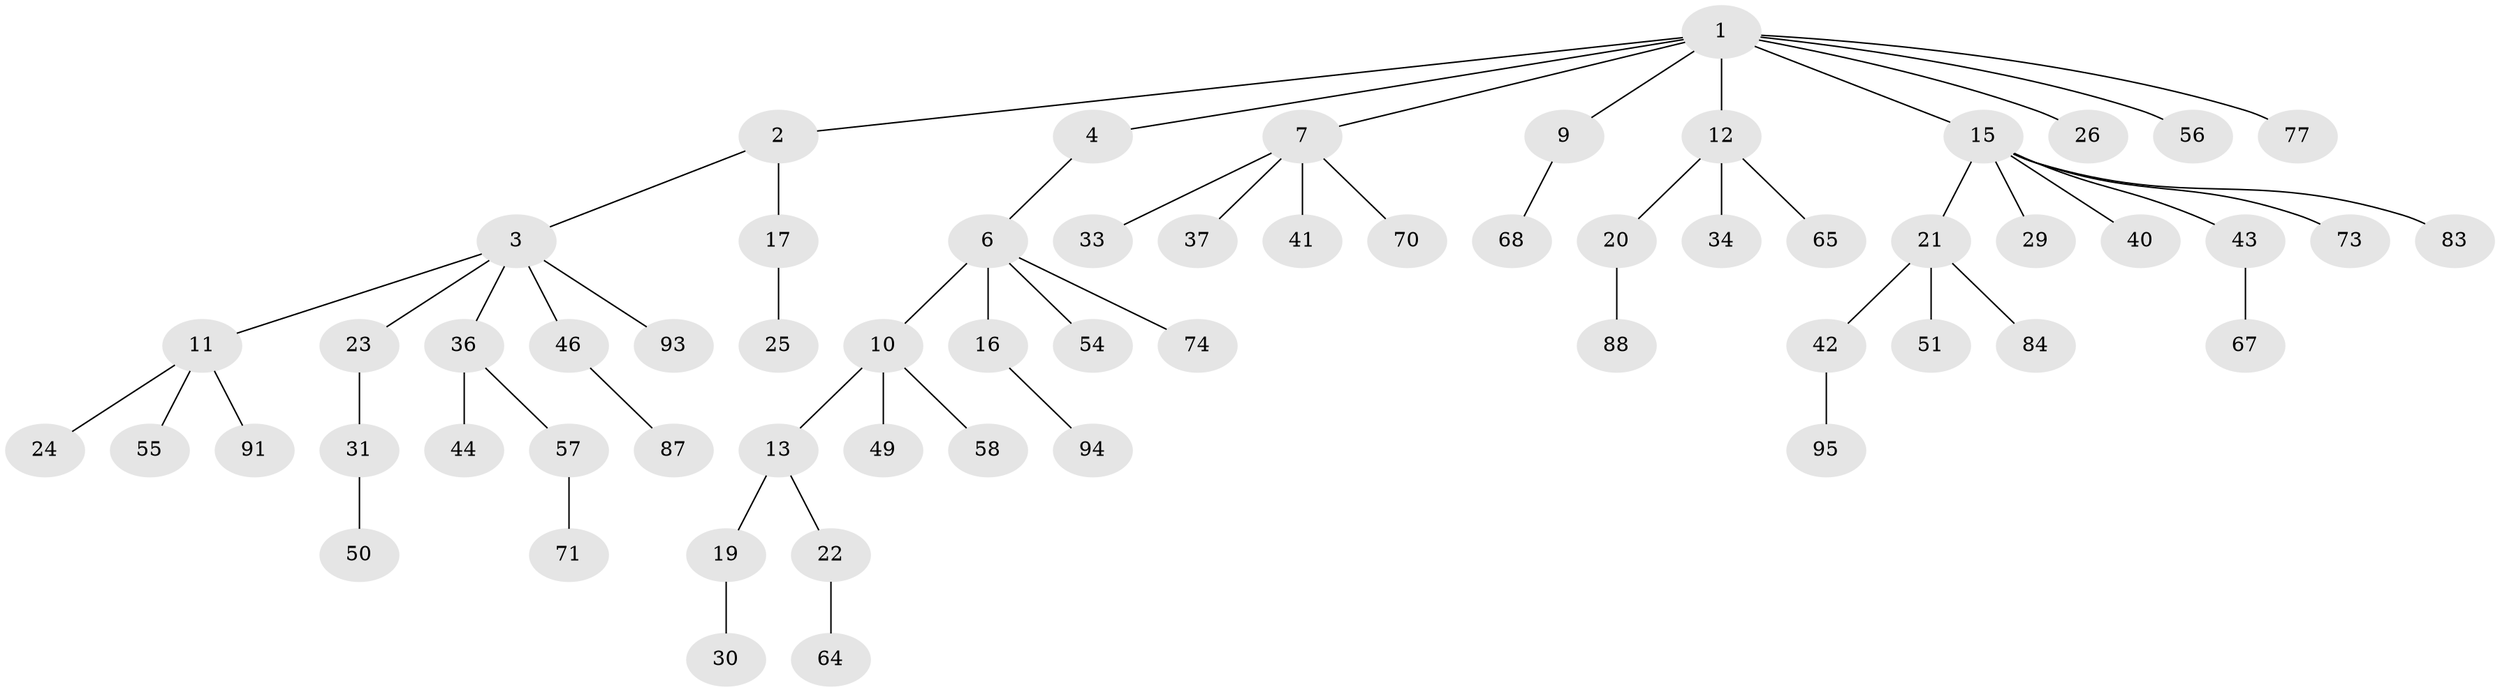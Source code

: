 // original degree distribution, {5: 0.061855670103092786, 4: 0.05154639175257732, 3: 0.15463917525773196, 6: 0.020618556701030927, 2: 0.16494845360824742, 1: 0.5463917525773195}
// Generated by graph-tools (version 1.1) at 2025/42/03/06/25 10:42:04]
// undirected, 60 vertices, 59 edges
graph export_dot {
graph [start="1"]
  node [color=gray90,style=filled];
  1 [super="+5"];
  2 [super="+75"];
  3 [super="+8"];
  4 [super="+72"];
  6 [super="+38"];
  7 [super="+28"];
  9;
  10 [super="+90"];
  11 [super="+48"];
  12 [super="+14"];
  13 [super="+47"];
  15 [super="+18"];
  16 [super="+63"];
  17 [super="+27"];
  19 [super="+35"];
  20 [super="+32"];
  21 [super="+76"];
  22 [super="+66"];
  23 [super="+62"];
  24;
  25;
  26;
  29;
  30;
  31 [super="+53"];
  33;
  34 [super="+89"];
  36 [super="+78"];
  37 [super="+39"];
  40 [super="+86"];
  41;
  42 [super="+60"];
  43 [super="+45"];
  44;
  46 [super="+96"];
  49 [super="+52"];
  50;
  51 [super="+59"];
  54 [super="+80"];
  55 [super="+92"];
  56;
  57 [super="+82"];
  58 [super="+61"];
  64 [super="+69"];
  65;
  67;
  68 [super="+79"];
  70 [super="+81"];
  71 [super="+85"];
  73 [super="+97"];
  74;
  77;
  83;
  84;
  87;
  88;
  91;
  93;
  94;
  95;
  1 -- 2;
  1 -- 4;
  1 -- 9;
  1 -- 56;
  1 -- 7;
  1 -- 26;
  1 -- 12;
  1 -- 77;
  1 -- 15;
  2 -- 3;
  2 -- 17;
  3 -- 36;
  3 -- 23;
  3 -- 11;
  3 -- 93;
  3 -- 46;
  4 -- 6;
  6 -- 10;
  6 -- 16;
  6 -- 54;
  6 -- 74;
  7 -- 33;
  7 -- 37;
  7 -- 41;
  7 -- 70;
  9 -- 68;
  10 -- 13;
  10 -- 49;
  10 -- 58;
  11 -- 24;
  11 -- 91;
  11 -- 55;
  12 -- 20;
  12 -- 34;
  12 -- 65;
  13 -- 19;
  13 -- 22;
  15 -- 21;
  15 -- 29;
  15 -- 43;
  15 -- 83;
  15 -- 40;
  15 -- 73;
  16 -- 94;
  17 -- 25;
  19 -- 30;
  20 -- 88;
  21 -- 42;
  21 -- 51;
  21 -- 84;
  22 -- 64;
  23 -- 31;
  31 -- 50;
  36 -- 44;
  36 -- 57;
  42 -- 95;
  43 -- 67;
  46 -- 87;
  57 -- 71;
}
